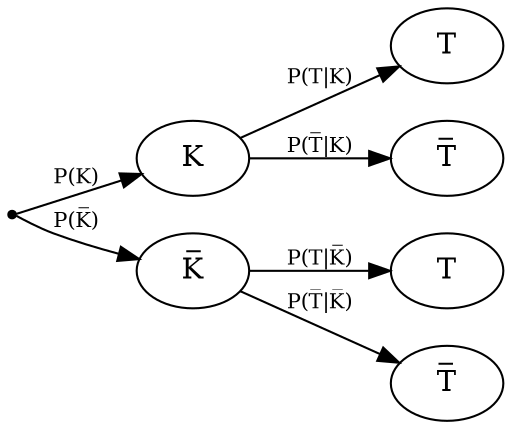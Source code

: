 digraph {

graph [rankdir = "LR"]



  "1" [label = "", shape = "point"] 
  "2" [label = "K", shape = "ellipse"] 
  "3" [label = "T", shape = "ellipse"] 
  "4" [label = "T&#773;", shape = "ellipse"] 
  "5" [label = "K&#773;", shape = "ellipse"] 
  "6" [label = "T", shape = "ellipse"] 
  "7" [label = "T&#773;", shape = "ellipse"] 
"1"->"2" [fontsize = "10", label = "P(K)"] 
"1"->"5" [fontsize = "10", label = "P(K&#773;)"] 
"2"->"3" [fontsize = "10", label = "P(T|K)"] 
"2"->"4" [fontsize = "10", label = "P(T&#773;|K)"] 
"5"->"6" [fontsize = "10", label = "P(T|K&#773;)"] 
"5"->"7" [fontsize = "10", label = "P(T&#773;|K&#773;)"] 
}